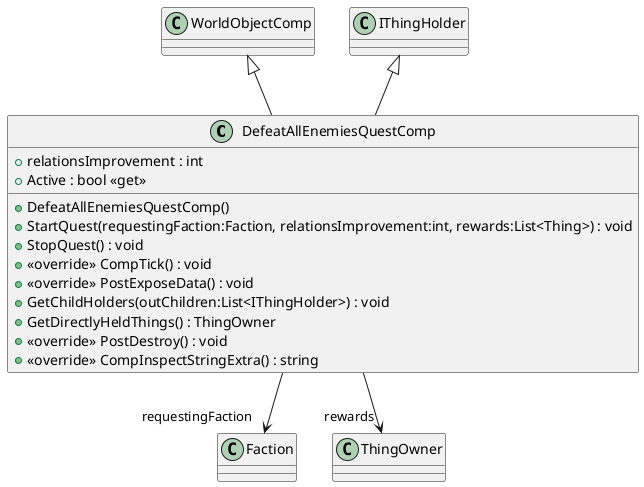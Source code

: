 @startuml
class DefeatAllEnemiesQuestComp {
    + relationsImprovement : int
    + Active : bool <<get>>
    + DefeatAllEnemiesQuestComp()
    + StartQuest(requestingFaction:Faction, relationsImprovement:int, rewards:List<Thing>) : void
    + StopQuest() : void
    + <<override>> CompTick() : void
    + <<override>> PostExposeData() : void
    + GetChildHolders(outChildren:List<IThingHolder>) : void
    + GetDirectlyHeldThings() : ThingOwner
    + <<override>> PostDestroy() : void
    + <<override>> CompInspectStringExtra() : string
}
WorldObjectComp <|-- DefeatAllEnemiesQuestComp
IThingHolder <|-- DefeatAllEnemiesQuestComp
DefeatAllEnemiesQuestComp --> "requestingFaction" Faction
DefeatAllEnemiesQuestComp --> "rewards" ThingOwner
@enduml
